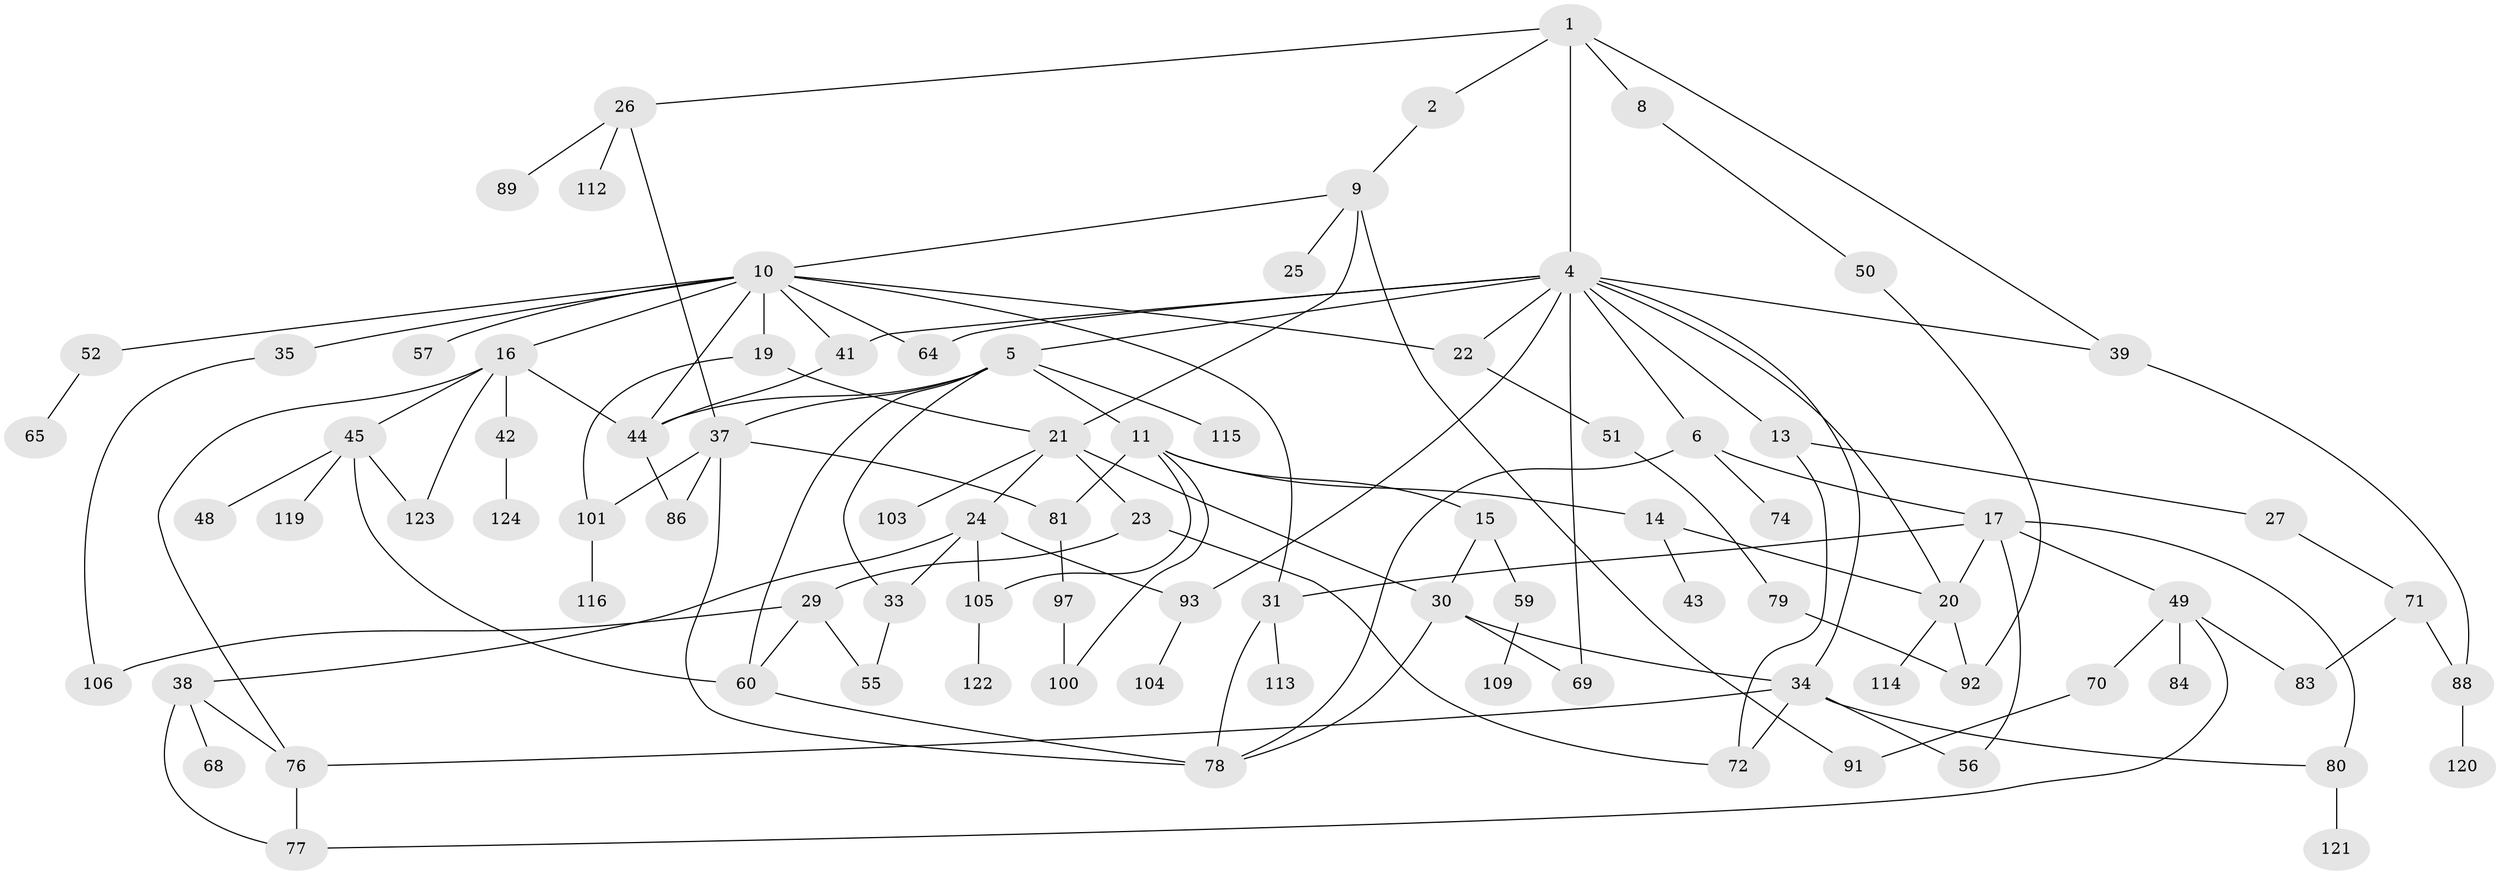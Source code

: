 // original degree distribution, {5: 0.07142857142857142, 2: 0.29365079365079366, 9: 0.007936507936507936, 6: 0.031746031746031744, 3: 0.2777777777777778, 8: 0.007936507936507936, 4: 0.09523809523809523, 1: 0.21428571428571427}
// Generated by graph-tools (version 1.1) at 2025/10/02/27/25 16:10:54]
// undirected, 88 vertices, 131 edges
graph export_dot {
graph [start="1"]
  node [color=gray90,style=filled];
  1 [super="+3"];
  2;
  4 [super="+7"];
  5 [super="+36"];
  6 [super="+28"];
  8;
  9 [super="+53"];
  10 [super="+12"];
  11 [super="+58"];
  13;
  14 [super="+40"];
  15 [super="+54"];
  16 [super="+18"];
  17;
  19 [super="+63"];
  20 [super="+94"];
  21 [super="+62"];
  22 [super="+108"];
  23 [super="+117"];
  24 [super="+32"];
  25;
  26 [super="+102"];
  27;
  29 [super="+107"];
  30 [super="+82"];
  31 [super="+46"];
  33 [super="+47"];
  34 [super="+75"];
  35;
  37 [super="+95"];
  38;
  39 [super="+66"];
  41;
  42 [super="+110"];
  43;
  44 [super="+96"];
  45 [super="+85"];
  48;
  49 [super="+61"];
  50 [super="+98"];
  51 [super="+87"];
  52;
  55 [super="+67"];
  56 [super="+73"];
  57;
  59;
  60 [super="+111"];
  64;
  65;
  68;
  69 [super="+99"];
  70;
  71 [super="+118"];
  72;
  74;
  76 [super="+90"];
  77;
  78 [super="+126"];
  79;
  80;
  81;
  83 [super="+125"];
  84;
  86;
  88;
  89;
  91;
  92;
  93;
  97;
  100;
  101;
  103;
  104;
  105;
  106;
  109;
  112;
  113;
  114;
  115;
  116;
  119;
  120;
  121;
  122;
  123;
  124;
  1 -- 2;
  1 -- 4;
  1 -- 26;
  1 -- 39;
  1 -- 8;
  2 -- 9;
  4 -- 5;
  4 -- 6;
  4 -- 13;
  4 -- 20;
  4 -- 34;
  4 -- 41;
  4 -- 69;
  4 -- 64;
  4 -- 93;
  4 -- 22;
  4 -- 39;
  5 -- 11;
  5 -- 33;
  5 -- 115;
  5 -- 37;
  5 -- 60;
  5 -- 44;
  6 -- 17;
  6 -- 74;
  6 -- 78;
  8 -- 50;
  9 -- 10;
  9 -- 25;
  9 -- 91;
  9 -- 21;
  10 -- 19;
  10 -- 31;
  10 -- 57;
  10 -- 64;
  10 -- 41;
  10 -- 44;
  10 -- 16;
  10 -- 35;
  10 -- 52;
  10 -- 22;
  11 -- 14;
  11 -- 15;
  11 -- 81;
  11 -- 105;
  11 -- 100;
  13 -- 27;
  13 -- 72;
  14 -- 43;
  14 -- 20;
  15 -- 59;
  15 -- 30;
  16 -- 44;
  16 -- 123;
  16 -- 42;
  16 -- 76;
  16 -- 45;
  17 -- 49;
  17 -- 80;
  17 -- 56;
  17 -- 20;
  17 -- 31;
  19 -- 21;
  19 -- 101;
  20 -- 114;
  20 -- 92;
  21 -- 23 [weight=2];
  21 -- 24;
  21 -- 30;
  21 -- 103;
  22 -- 51;
  23 -- 29;
  23 -- 72;
  24 -- 93;
  24 -- 105;
  24 -- 33;
  24 -- 38;
  26 -- 89;
  26 -- 112;
  26 -- 37;
  27 -- 71;
  29 -- 55;
  29 -- 106;
  29 -- 60;
  30 -- 78;
  30 -- 34;
  30 -- 69;
  31 -- 78;
  31 -- 113;
  33 -- 55;
  34 -- 56;
  34 -- 72;
  34 -- 80;
  34 -- 76;
  35 -- 106;
  37 -- 81;
  37 -- 86;
  37 -- 101;
  37 -- 78;
  38 -- 68;
  38 -- 77;
  38 -- 76;
  39 -- 88;
  41 -- 44;
  42 -- 124;
  44 -- 86;
  45 -- 48;
  45 -- 119;
  45 -- 123;
  45 -- 60;
  49 -- 70;
  49 -- 84;
  49 -- 77;
  49 -- 83;
  50 -- 92;
  51 -- 79;
  52 -- 65;
  59 -- 109;
  60 -- 78;
  70 -- 91;
  71 -- 83;
  71 -- 88;
  76 -- 77;
  79 -- 92;
  80 -- 121;
  81 -- 97;
  88 -- 120;
  93 -- 104;
  97 -- 100;
  101 -- 116;
  105 -- 122;
}
